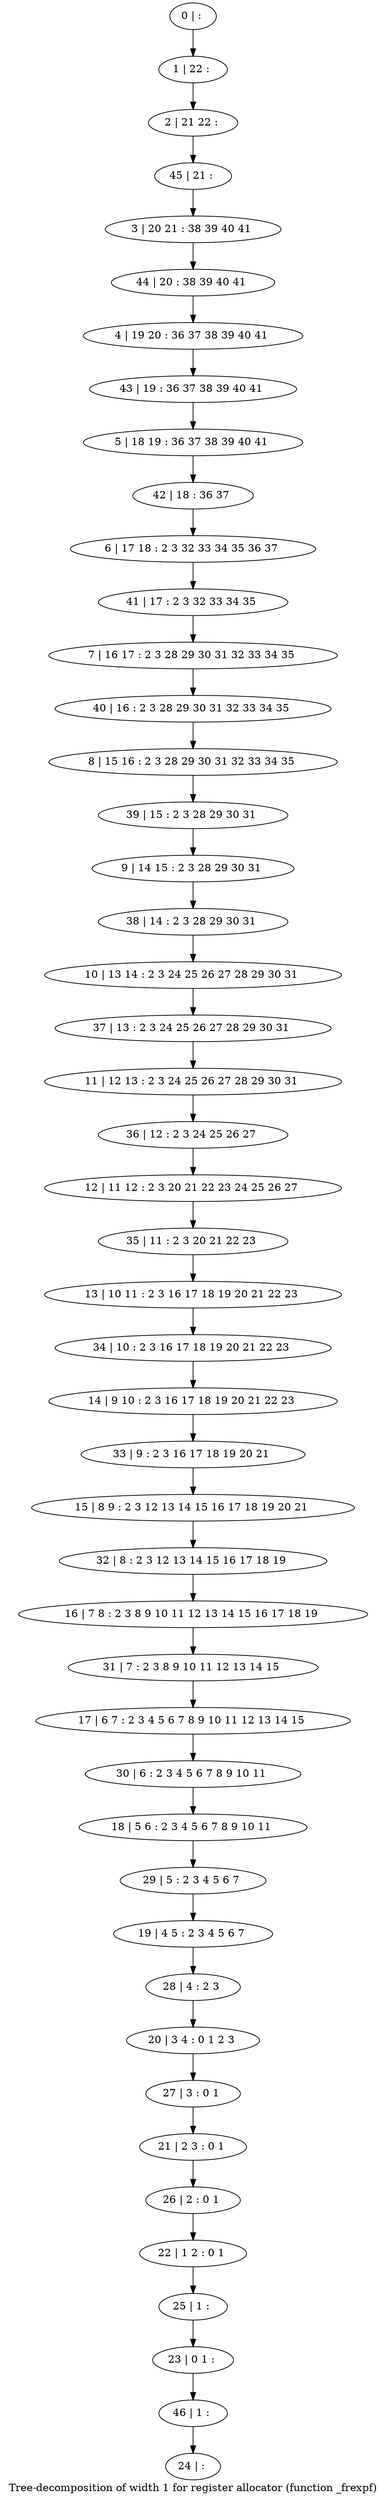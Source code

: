 digraph G {
graph [label="Tree-decomposition of width 1 for register allocator (function _frexpf)"]
0[label="0 | : "];
1[label="1 | 22 : "];
2[label="2 | 21 22 : "];
3[label="3 | 20 21 : 38 39 40 41 "];
4[label="4 | 19 20 : 36 37 38 39 40 41 "];
5[label="5 | 18 19 : 36 37 38 39 40 41 "];
6[label="6 | 17 18 : 2 3 32 33 34 35 36 37 "];
7[label="7 | 16 17 : 2 3 28 29 30 31 32 33 34 35 "];
8[label="8 | 15 16 : 2 3 28 29 30 31 32 33 34 35 "];
9[label="9 | 14 15 : 2 3 28 29 30 31 "];
10[label="10 | 13 14 : 2 3 24 25 26 27 28 29 30 31 "];
11[label="11 | 12 13 : 2 3 24 25 26 27 28 29 30 31 "];
12[label="12 | 11 12 : 2 3 20 21 22 23 24 25 26 27 "];
13[label="13 | 10 11 : 2 3 16 17 18 19 20 21 22 23 "];
14[label="14 | 9 10 : 2 3 16 17 18 19 20 21 22 23 "];
15[label="15 | 8 9 : 2 3 12 13 14 15 16 17 18 19 20 21 "];
16[label="16 | 7 8 : 2 3 8 9 10 11 12 13 14 15 16 17 18 19 "];
17[label="17 | 6 7 : 2 3 4 5 6 7 8 9 10 11 12 13 14 15 "];
18[label="18 | 5 6 : 2 3 4 5 6 7 8 9 10 11 "];
19[label="19 | 4 5 : 2 3 4 5 6 7 "];
20[label="20 | 3 4 : 0 1 2 3 "];
21[label="21 | 2 3 : 0 1 "];
22[label="22 | 1 2 : 0 1 "];
23[label="23 | 0 1 : "];
24[label="24 | : "];
25[label="25 | 1 : "];
26[label="26 | 2 : 0 1 "];
27[label="27 | 3 : 0 1 "];
28[label="28 | 4 : 2 3 "];
29[label="29 | 5 : 2 3 4 5 6 7 "];
30[label="30 | 6 : 2 3 4 5 6 7 8 9 10 11 "];
31[label="31 | 7 : 2 3 8 9 10 11 12 13 14 15 "];
32[label="32 | 8 : 2 3 12 13 14 15 16 17 18 19 "];
33[label="33 | 9 : 2 3 16 17 18 19 20 21 "];
34[label="34 | 10 : 2 3 16 17 18 19 20 21 22 23 "];
35[label="35 | 11 : 2 3 20 21 22 23 "];
36[label="36 | 12 : 2 3 24 25 26 27 "];
37[label="37 | 13 : 2 3 24 25 26 27 28 29 30 31 "];
38[label="38 | 14 : 2 3 28 29 30 31 "];
39[label="39 | 15 : 2 3 28 29 30 31 "];
40[label="40 | 16 : 2 3 28 29 30 31 32 33 34 35 "];
41[label="41 | 17 : 2 3 32 33 34 35 "];
42[label="42 | 18 : 36 37 "];
43[label="43 | 19 : 36 37 38 39 40 41 "];
44[label="44 | 20 : 38 39 40 41 "];
45[label="45 | 21 : "];
46[label="46 | 1 : "];
0->1 ;
1->2 ;
25->23 ;
22->25 ;
26->22 ;
21->26 ;
27->21 ;
20->27 ;
28->20 ;
19->28 ;
29->19 ;
18->29 ;
30->18 ;
17->30 ;
31->17 ;
16->31 ;
32->16 ;
15->32 ;
33->15 ;
14->33 ;
34->14 ;
13->34 ;
35->13 ;
12->35 ;
36->12 ;
11->36 ;
37->11 ;
10->37 ;
38->10 ;
9->38 ;
39->9 ;
8->39 ;
40->8 ;
7->40 ;
41->7 ;
6->41 ;
42->6 ;
5->42 ;
43->5 ;
4->43 ;
44->4 ;
3->44 ;
45->3 ;
2->45 ;
46->24 ;
23->46 ;
}
